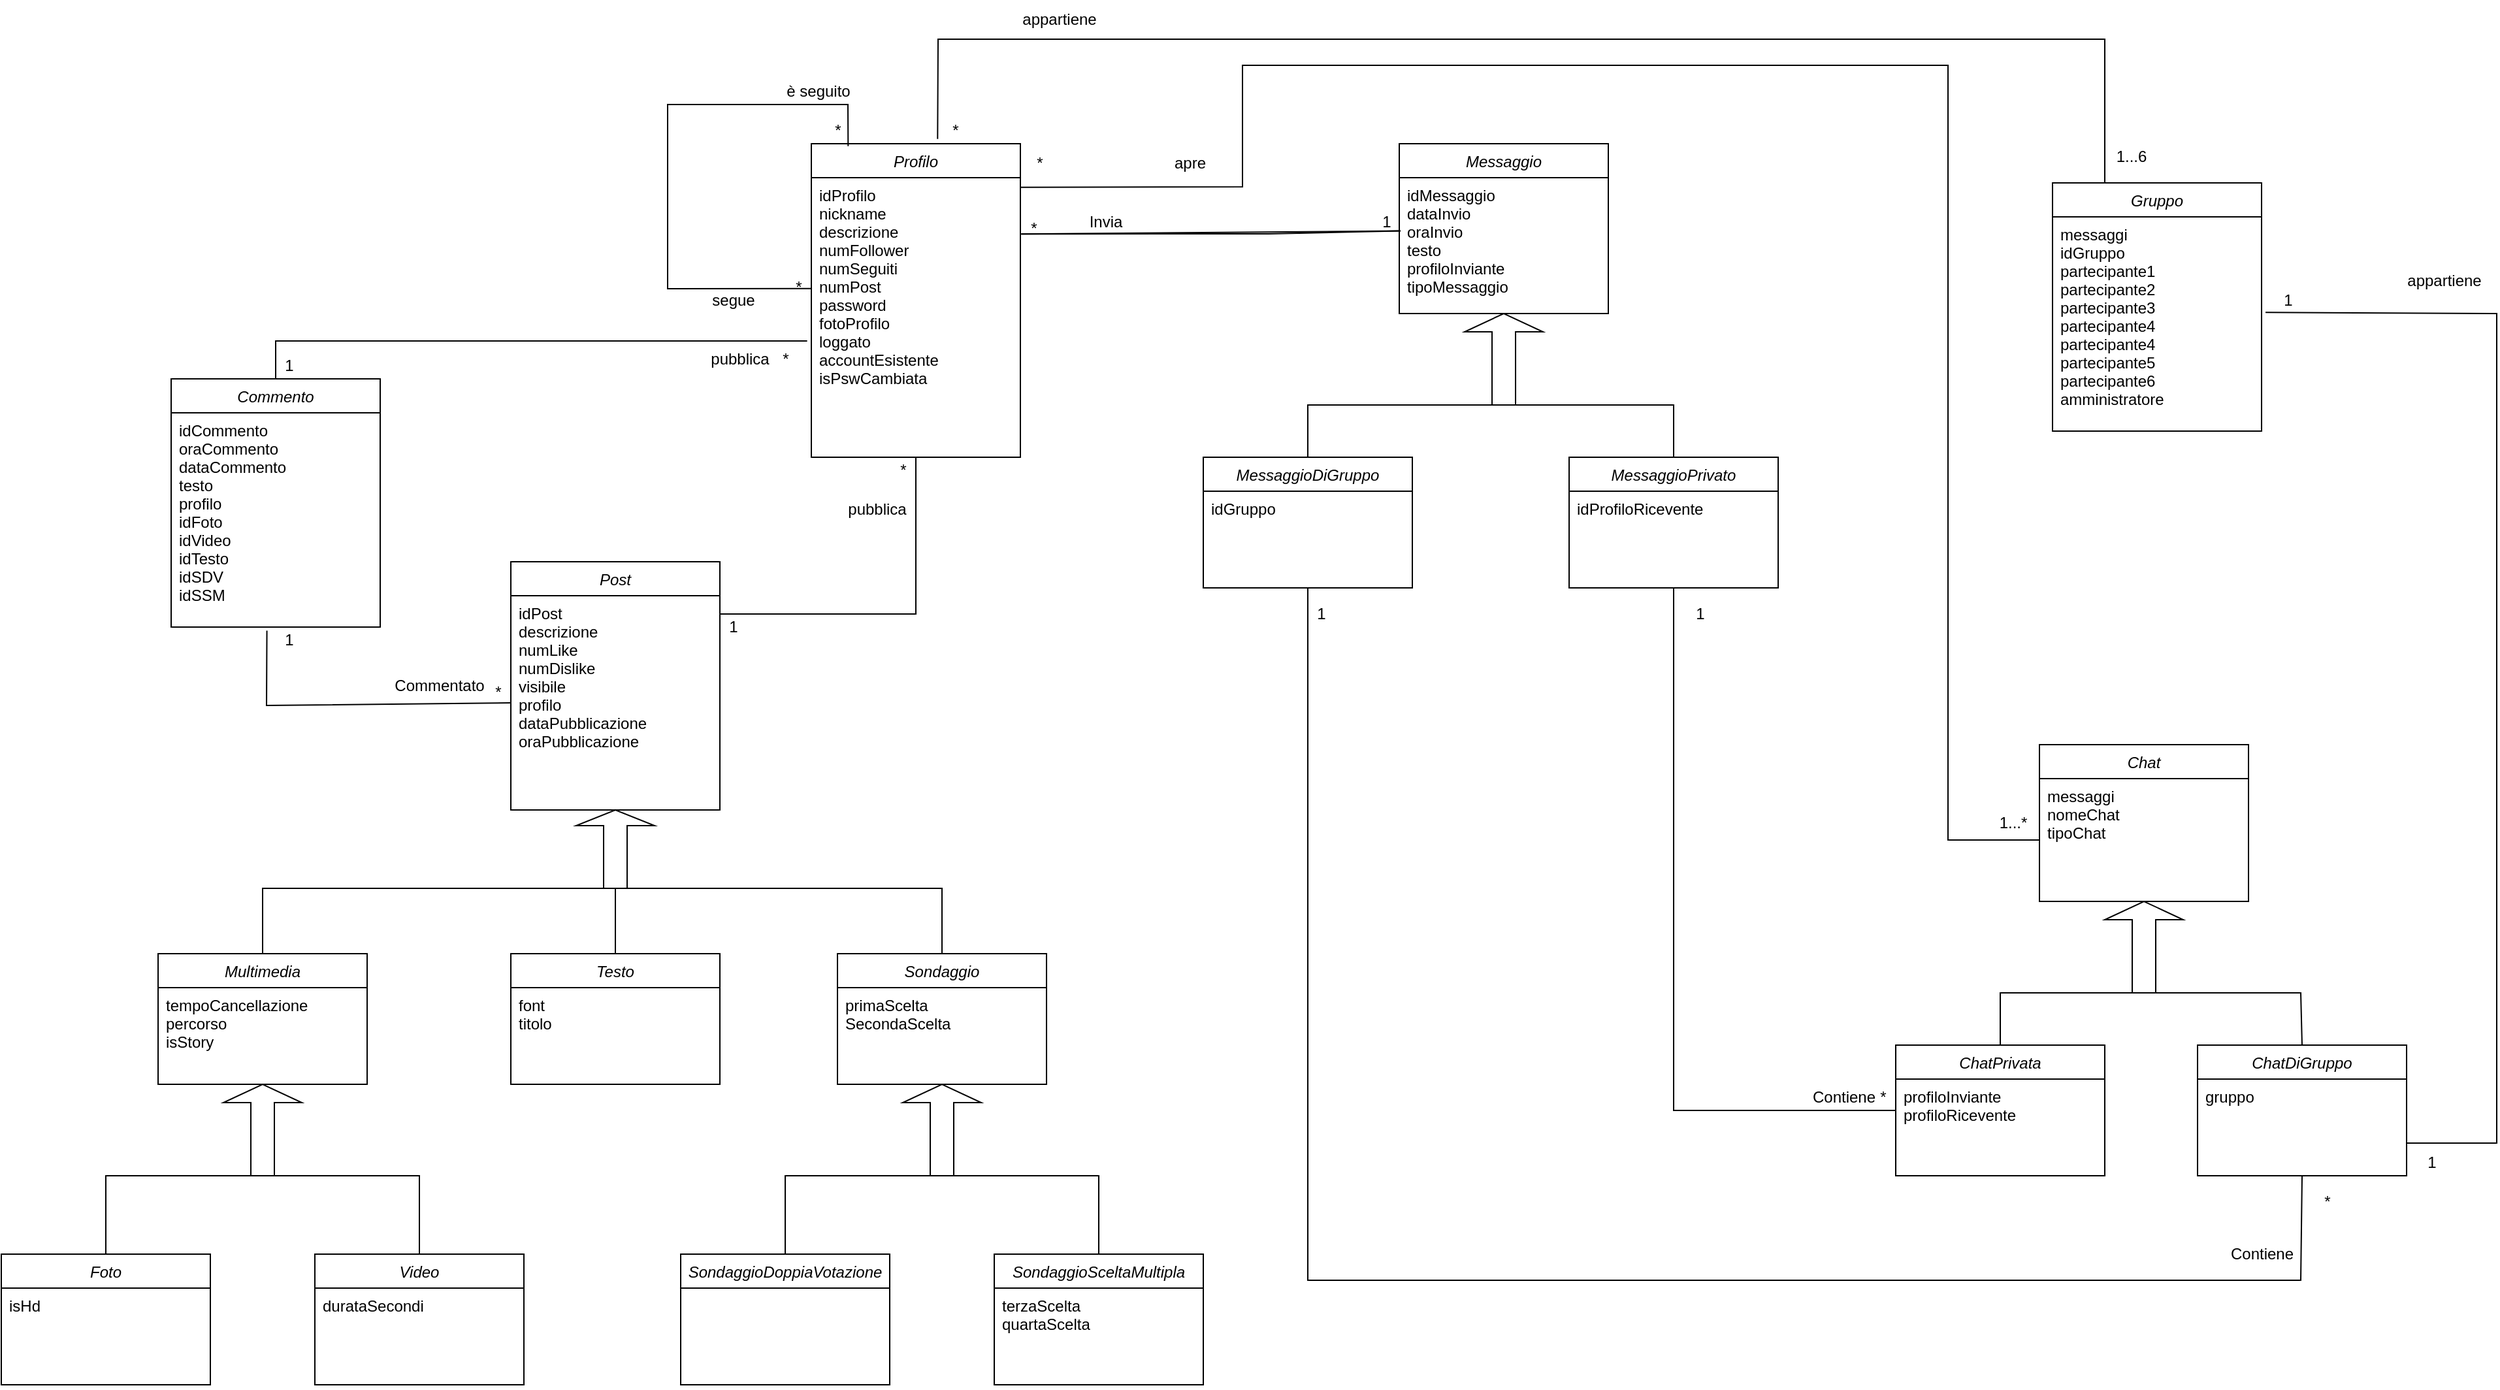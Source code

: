<mxfile version="19.0.3" type="device"><diagram id="C5RBs43oDa-KdzZeNtuy" name="Page-1"><mxGraphModel dx="3151" dy="2334" grid="1" gridSize="10" guides="1" tooltips="1" connect="1" arrows="1" fold="1" page="1" pageScale="1" pageWidth="827" pageHeight="1169" math="0" shadow="0"><root><mxCell id="WIyWlLk6GJQsqaUBKTNV-0"/><mxCell id="WIyWlLk6GJQsqaUBKTNV-1" parent="WIyWlLk6GJQsqaUBKTNV-0"/><mxCell id="L9ZK5BpT5b2au3I7sdgP-1" value="Profilo" style="swimlane;fontStyle=2;align=center;verticalAlign=top;childLayout=stackLayout;horizontal=1;startSize=26;horizontalStack=0;resizeParent=1;resizeLast=0;collapsible=1;marginBottom=0;rounded=0;shadow=0;strokeWidth=1;" parent="WIyWlLk6GJQsqaUBKTNV-1" vertex="1"><mxGeometry x="180" y="10" width="160" height="240" as="geometry"><mxRectangle x="230" y="140" width="160" height="26" as="alternateBounds"/></mxGeometry></mxCell><mxCell id="L9ZK5BpT5b2au3I7sdgP-2" value="idProfilo&#10;nickname&#10;descrizione&#10;numFollower&#10;numSeguiti&#10;numPost&#10;password&#10;fotoProfilo&#10;loggato&#10;accountEsistente&#10;isPswCambiata" style="text;align=left;verticalAlign=top;spacingLeft=4;spacingRight=4;overflow=hidden;rotatable=0;points=[[0,0.5],[1,0.5]];portConstraint=eastwest;" parent="L9ZK5BpT5b2au3I7sdgP-1" vertex="1"><mxGeometry y="26" width="160" height="164" as="geometry"/></mxCell><mxCell id="L9ZK5BpT5b2au3I7sdgP-4" value="Post" style="swimlane;fontStyle=2;align=center;verticalAlign=top;childLayout=stackLayout;horizontal=1;startSize=26;horizontalStack=0;resizeParent=1;resizeLast=0;collapsible=1;marginBottom=0;rounded=0;shadow=0;strokeWidth=1;" parent="WIyWlLk6GJQsqaUBKTNV-1" vertex="1"><mxGeometry x="-50" y="330" width="160" height="190" as="geometry"><mxRectangle x="230" y="140" width="160" height="26" as="alternateBounds"/></mxGeometry></mxCell><mxCell id="L9ZK5BpT5b2au3I7sdgP-5" value="idPost&#10;descrizione&#10;numLike&#10;numDislike&#10;visibile&#10;profilo&#10;dataPubblicazione&#10;oraPubblicazione&#10;" style="text;align=left;verticalAlign=top;spacingLeft=4;spacingRight=4;overflow=hidden;rotatable=0;points=[[0,0.5],[1,0.5]];portConstraint=eastwest;" parent="L9ZK5BpT5b2au3I7sdgP-4" vertex="1"><mxGeometry y="26" width="160" height="164" as="geometry"/></mxCell><mxCell id="L9ZK5BpT5b2au3I7sdgP-10" value="*" style="text;html=1;align=center;verticalAlign=middle;resizable=0;points=[];autosize=1;strokeColor=none;fillColor=none;hachureGap=4;" parent="WIyWlLk6GJQsqaUBKTNV-1" vertex="1"><mxGeometry x="160" y="110" width="20" height="20" as="geometry"/></mxCell><mxCell id="L9ZK5BpT5b2au3I7sdgP-12" value="pubblica" style="text;html=1;align=center;verticalAlign=middle;resizable=0;points=[];autosize=1;strokeColor=none;fillColor=none;hachureGap=4;" parent="WIyWlLk6GJQsqaUBKTNV-1" vertex="1"><mxGeometry x="200" y="280" width="60" height="20" as="geometry"/></mxCell><mxCell id="L9ZK5BpT5b2au3I7sdgP-13" value="*" style="text;html=1;align=center;verticalAlign=middle;resizable=0;points=[];autosize=1;strokeColor=none;fillColor=none;hachureGap=4;" parent="WIyWlLk6GJQsqaUBKTNV-1" vertex="1"><mxGeometry x="240" y="250" width="20" height="20" as="geometry"/></mxCell><mxCell id="L9ZK5BpT5b2au3I7sdgP-14" value="1" style="text;html=1;align=center;verticalAlign=middle;resizable=0;points=[];autosize=1;strokeColor=none;fillColor=none;hachureGap=4;" parent="WIyWlLk6GJQsqaUBKTNV-1" vertex="1"><mxGeometry x="110" y="370" width="20" height="20" as="geometry"/></mxCell><mxCell id="L9ZK5BpT5b2au3I7sdgP-16" value="segue" style="text;html=1;align=center;verticalAlign=middle;resizable=0;points=[];autosize=1;strokeColor=none;fillColor=none;" parent="WIyWlLk6GJQsqaUBKTNV-1" vertex="1"><mxGeometry x="95" y="120" width="50" height="20" as="geometry"/></mxCell><mxCell id="L9ZK5BpT5b2au3I7sdgP-17" value="" style="endArrow=none;html=1;rounded=0;exitX=0;exitY=0;exitDx=0;exitDy=0;exitPerimeter=0;entryX=0.5;entryY=1;entryDx=0;entryDy=0;" parent="WIyWlLk6GJQsqaUBKTNV-1" source="L9ZK5BpT5b2au3I7sdgP-14" target="L9ZK5BpT5b2au3I7sdgP-1" edge="1"><mxGeometry width="50" height="50" relative="1" as="geometry"><mxPoint x="390" y="270" as="sourcePoint"/><mxPoint x="440" y="220" as="targetPoint"/><Array as="points"><mxPoint x="260" y="370"/></Array></mxGeometry></mxCell><mxCell id="L9ZK5BpT5b2au3I7sdgP-25" value="" style="endArrow=none;html=1;rounded=0;exitX=1.004;exitY=0.263;exitDx=0;exitDy=0;exitPerimeter=0;entryX=0.006;entryY=0.434;entryDx=0;entryDy=0;entryPerimeter=0;" parent="WIyWlLk6GJQsqaUBKTNV-1" source="L9ZK5BpT5b2au3I7sdgP-2" target="L9ZK5BpT5b2au3I7sdgP-28" edge="1"><mxGeometry width="50" height="50" relative="1" as="geometry"><mxPoint x="390" y="270" as="sourcePoint"/><mxPoint x="440" y="80" as="targetPoint"/></mxGeometry></mxCell><mxCell id="L9ZK5BpT5b2au3I7sdgP-27" value="Messaggio" style="swimlane;fontStyle=2;align=center;verticalAlign=top;childLayout=stackLayout;horizontal=1;startSize=26;horizontalStack=0;resizeParent=1;resizeLast=0;collapsible=1;marginBottom=0;rounded=0;shadow=0;strokeWidth=1;" parent="WIyWlLk6GJQsqaUBKTNV-1" vertex="1"><mxGeometry x="630" y="10" width="160" height="130" as="geometry"><mxRectangle x="230" y="140" width="160" height="26" as="alternateBounds"/></mxGeometry></mxCell><mxCell id="L9ZK5BpT5b2au3I7sdgP-28" value="idMessaggio&#10;dataInvio&#10;oraInvio&#10;testo&#10;profiloInviante&#10;tipoMessaggio" style="text;align=left;verticalAlign=top;spacingLeft=4;spacingRight=4;overflow=hidden;rotatable=0;points=[[0,0.5],[1,0.5]];portConstraint=eastwest;" parent="L9ZK5BpT5b2au3I7sdgP-27" vertex="1"><mxGeometry y="26" width="160" height="94" as="geometry"/></mxCell><mxCell id="L9ZK5BpT5b2au3I7sdgP-29" value="*" style="text;html=1;align=center;verticalAlign=middle;resizable=0;points=[];autosize=1;strokeColor=none;fillColor=none;hachureGap=4;" parent="WIyWlLk6GJQsqaUBKTNV-1" vertex="1"><mxGeometry x="340" y="65" width="20" height="20" as="geometry"/></mxCell><mxCell id="L9ZK5BpT5b2au3I7sdgP-30" value="Invia" style="text;html=1;align=center;verticalAlign=middle;resizable=0;points=[];autosize=1;strokeColor=none;fillColor=none;" parent="WIyWlLk6GJQsqaUBKTNV-1" vertex="1"><mxGeometry x="385" y="60" width="40" height="20" as="geometry"/></mxCell><mxCell id="L9ZK5BpT5b2au3I7sdgP-31" value="1" style="text;html=1;align=center;verticalAlign=middle;resizable=0;points=[];autosize=1;strokeColor=none;fillColor=none;hachureGap=4;" parent="WIyWlLk6GJQsqaUBKTNV-1" vertex="1"><mxGeometry x="610" y="60" width="20" height="20" as="geometry"/></mxCell><mxCell id="L9ZK5BpT5b2au3I7sdgP-33" value="Chat" style="swimlane;fontStyle=2;align=center;verticalAlign=top;childLayout=stackLayout;horizontal=1;startSize=26;horizontalStack=0;resizeParent=1;resizeLast=0;collapsible=1;marginBottom=0;rounded=0;shadow=0;strokeWidth=1;" parent="WIyWlLk6GJQsqaUBKTNV-1" vertex="1"><mxGeometry x="1120" y="470" width="160" height="120" as="geometry"><mxRectangle x="230" y="140" width="160" height="26" as="alternateBounds"/></mxGeometry></mxCell><mxCell id="L9ZK5BpT5b2au3I7sdgP-34" value="messaggi&#10;nomeChat&#10;tipoChat" style="text;align=left;verticalAlign=top;spacingLeft=4;spacingRight=4;overflow=hidden;rotatable=0;points=[[0,0.5],[1,0.5]];portConstraint=eastwest;" parent="L9ZK5BpT5b2au3I7sdgP-33" vertex="1"><mxGeometry y="26" width="160" height="94" as="geometry"/></mxCell><mxCell id="L9ZK5BpT5b2au3I7sdgP-35" value="" style="endArrow=none;html=1;rounded=0;entryX=0.5;entryY=1;entryDx=0;entryDy=0;exitX=0.5;exitY=1;exitDx=0;exitDy=0;" parent="WIyWlLk6GJQsqaUBKTNV-1" source="3XFm41iDIctAV6OWXyv_-45" target="3XFm41iDIctAV6OWXyv_-35" edge="1"><mxGeometry width="50" height="50" relative="1" as="geometry"><mxPoint x="1330" y="880" as="sourcePoint"/><mxPoint x="560" y="450" as="targetPoint"/><Array as="points"><mxPoint x="1320" y="880"/><mxPoint x="560" y="880"/></Array></mxGeometry></mxCell><mxCell id="L9ZK5BpT5b2au3I7sdgP-37" value="1" style="text;html=1;align=center;verticalAlign=middle;resizable=0;points=[];autosize=1;strokeColor=none;fillColor=none;" parent="WIyWlLk6GJQsqaUBKTNV-1" vertex="1"><mxGeometry x="560" y="360" width="20" height="20" as="geometry"/></mxCell><mxCell id="L9ZK5BpT5b2au3I7sdgP-39" value="Gruppo" style="swimlane;fontStyle=2;align=center;verticalAlign=top;childLayout=stackLayout;horizontal=1;startSize=26;horizontalStack=0;resizeParent=1;resizeLast=0;collapsible=1;marginBottom=0;rounded=0;shadow=0;strokeWidth=1;" parent="WIyWlLk6GJQsqaUBKTNV-1" vertex="1"><mxGeometry x="1130" y="40" width="160" height="190" as="geometry"><mxRectangle x="230" y="140" width="160" height="26" as="alternateBounds"/></mxGeometry></mxCell><mxCell id="L9ZK5BpT5b2au3I7sdgP-40" value="messaggi&#10;idGruppo&#10;partecipante1&#10;partecipante2&#10;partecipante3&#10;partecipante4&#10;partecipante4&#10;partecipante5&#10;partecipante6&#10;amministratore" style="text;align=left;verticalAlign=top;spacingLeft=4;spacingRight=4;overflow=hidden;rotatable=0;points=[[0,0.5],[1,0.5]];portConstraint=eastwest;" parent="L9ZK5BpT5b2au3I7sdgP-39" vertex="1"><mxGeometry y="26" width="160" height="164" as="geometry"/></mxCell><mxCell id="L9ZK5BpT5b2au3I7sdgP-41" value="" style="endArrow=none;html=1;rounded=0;exitX=0.604;exitY=-0.015;exitDx=0;exitDy=0;exitPerimeter=0;entryX=0.25;entryY=0;entryDx=0;entryDy=0;" parent="WIyWlLk6GJQsqaUBKTNV-1" source="L9ZK5BpT5b2au3I7sdgP-1" target="L9ZK5BpT5b2au3I7sdgP-39" edge="1"><mxGeometry width="50" height="50" relative="1" as="geometry"><mxPoint x="350" y="270" as="sourcePoint"/><mxPoint x="890" y="-71.6" as="targetPoint"/><Array as="points"><mxPoint x="277" y="-70"/><mxPoint x="1170" y="-70"/></Array></mxGeometry></mxCell><mxCell id="L9ZK5BpT5b2au3I7sdgP-42" value="appartiene" style="text;html=1;strokeColor=none;fillColor=none;align=center;verticalAlign=middle;whiteSpace=wrap;rounded=0;" parent="WIyWlLk6GJQsqaUBKTNV-1" vertex="1"><mxGeometry x="340" y="-100" width="60" height="30" as="geometry"/></mxCell><mxCell id="L9ZK5BpT5b2au3I7sdgP-43" value="*" style="text;html=1;align=center;verticalAlign=middle;resizable=0;points=[];autosize=1;strokeColor=none;fillColor=none;" parent="WIyWlLk6GJQsqaUBKTNV-1" vertex="1"><mxGeometry x="280" y="-10" width="20" height="20" as="geometry"/></mxCell><mxCell id="L9ZK5BpT5b2au3I7sdgP-45" value="" style="endArrow=none;html=1;rounded=0;exitX=1;exitY=0.75;exitDx=0;exitDy=0;entryX=1.019;entryY=0.446;entryDx=0;entryDy=0;entryPerimeter=0;" parent="WIyWlLk6GJQsqaUBKTNV-1" source="3XFm41iDIctAV6OWXyv_-45" target="L9ZK5BpT5b2au3I7sdgP-40" edge="1"><mxGeometry width="50" height="50" relative="1" as="geometry"><mxPoint x="350" y="280" as="sourcePoint"/><mxPoint x="1310" y="130" as="targetPoint"/><Array as="points"><mxPoint x="1470" y="775"/><mxPoint x="1470" y="140"/></Array></mxGeometry></mxCell><mxCell id="L9ZK5BpT5b2au3I7sdgP-49" value="Foto" style="swimlane;fontStyle=2;align=center;verticalAlign=top;childLayout=stackLayout;horizontal=1;startSize=26;horizontalStack=0;resizeParent=1;resizeLast=0;collapsible=1;marginBottom=0;rounded=0;shadow=0;strokeWidth=1;" parent="WIyWlLk6GJQsqaUBKTNV-1" vertex="1"><mxGeometry x="-440" y="860" width="160" height="100" as="geometry"><mxRectangle x="230" y="140" width="160" height="26" as="alternateBounds"/></mxGeometry></mxCell><mxCell id="L9ZK5BpT5b2au3I7sdgP-50" value="isHd" style="text;align=left;verticalAlign=top;spacingLeft=4;spacingRight=4;overflow=hidden;rotatable=0;points=[[0,0.5],[1,0.5]];portConstraint=eastwest;" parent="L9ZK5BpT5b2au3I7sdgP-49" vertex="1"><mxGeometry y="26" width="160" height="74" as="geometry"/></mxCell><mxCell id="3XFm41iDIctAV6OWXyv_-0" value="Video" style="swimlane;fontStyle=2;align=center;verticalAlign=top;childLayout=stackLayout;horizontal=1;startSize=26;horizontalStack=0;resizeParent=1;resizeLast=0;collapsible=1;marginBottom=0;rounded=0;shadow=0;strokeWidth=1;" vertex="1" parent="WIyWlLk6GJQsqaUBKTNV-1"><mxGeometry x="-200" y="860" width="160" height="100" as="geometry"><mxRectangle x="230" y="140" width="160" height="26" as="alternateBounds"/></mxGeometry></mxCell><mxCell id="3XFm41iDIctAV6OWXyv_-1" value="durataSecondi" style="text;align=left;verticalAlign=top;spacingLeft=4;spacingRight=4;overflow=hidden;rotatable=0;points=[[0,0.5],[1,0.5]];portConstraint=eastwest;" vertex="1" parent="3XFm41iDIctAV6OWXyv_-0"><mxGeometry y="26" width="160" height="74" as="geometry"/></mxCell><mxCell id="3XFm41iDIctAV6OWXyv_-2" value="Multimedia" style="swimlane;fontStyle=2;align=center;verticalAlign=top;childLayout=stackLayout;horizontal=1;startSize=26;horizontalStack=0;resizeParent=1;resizeLast=0;collapsible=1;marginBottom=0;rounded=0;shadow=0;strokeWidth=1;" vertex="1" parent="WIyWlLk6GJQsqaUBKTNV-1"><mxGeometry x="-320" y="630" width="160" height="100" as="geometry"><mxRectangle x="230" y="140" width="160" height="26" as="alternateBounds"/></mxGeometry></mxCell><mxCell id="3XFm41iDIctAV6OWXyv_-3" value="tempoCancellazione&#10;percorso&#10;isStory" style="text;align=left;verticalAlign=top;spacingLeft=4;spacingRight=4;overflow=hidden;rotatable=0;points=[[0,0.5],[1,0.5]];portConstraint=eastwest;" vertex="1" parent="3XFm41iDIctAV6OWXyv_-2"><mxGeometry y="26" width="160" height="74" as="geometry"/></mxCell><mxCell id="3XFm41iDIctAV6OWXyv_-4" value="Testo" style="swimlane;fontStyle=2;align=center;verticalAlign=top;childLayout=stackLayout;horizontal=1;startSize=26;horizontalStack=0;resizeParent=1;resizeLast=0;collapsible=1;marginBottom=0;rounded=0;shadow=0;strokeWidth=1;" vertex="1" parent="WIyWlLk6GJQsqaUBKTNV-1"><mxGeometry x="-50" y="630" width="160" height="100" as="geometry"><mxRectangle x="230" y="140" width="160" height="26" as="alternateBounds"/></mxGeometry></mxCell><mxCell id="3XFm41iDIctAV6OWXyv_-5" value="font&#10;titolo" style="text;align=left;verticalAlign=top;spacingLeft=4;spacingRight=4;overflow=hidden;rotatable=0;points=[[0,0.5],[1,0.5]];portConstraint=eastwest;" vertex="1" parent="3XFm41iDIctAV6OWXyv_-4"><mxGeometry y="26" width="160" height="74" as="geometry"/></mxCell><mxCell id="3XFm41iDIctAV6OWXyv_-7" value="Sondaggio" style="swimlane;fontStyle=2;align=center;verticalAlign=top;childLayout=stackLayout;horizontal=1;startSize=26;horizontalStack=0;resizeParent=1;resizeLast=0;collapsible=1;marginBottom=0;rounded=0;shadow=0;strokeWidth=1;" vertex="1" parent="WIyWlLk6GJQsqaUBKTNV-1"><mxGeometry x="200" y="630" width="160" height="100" as="geometry"><mxRectangle x="230" y="140" width="160" height="26" as="alternateBounds"/></mxGeometry></mxCell><mxCell id="3XFm41iDIctAV6OWXyv_-8" value="primaScelta&#10;SecondaScelta&#10;" style="text;align=left;verticalAlign=top;spacingLeft=4;spacingRight=4;overflow=hidden;rotatable=0;points=[[0,0.5],[1,0.5]];portConstraint=eastwest;" vertex="1" parent="3XFm41iDIctAV6OWXyv_-7"><mxGeometry y="26" width="160" height="74" as="geometry"/></mxCell><mxCell id="3XFm41iDIctAV6OWXyv_-9" value="SondaggioDoppiaVotazione" style="swimlane;fontStyle=2;align=center;verticalAlign=top;childLayout=stackLayout;horizontal=1;startSize=26;horizontalStack=0;resizeParent=1;resizeLast=0;collapsible=1;marginBottom=0;rounded=0;shadow=0;strokeWidth=1;" vertex="1" parent="WIyWlLk6GJQsqaUBKTNV-1"><mxGeometry x="80" y="860" width="160" height="100" as="geometry"><mxRectangle x="230" y="140" width="160" height="26" as="alternateBounds"/></mxGeometry></mxCell><mxCell id="3XFm41iDIctAV6OWXyv_-11" value="SondaggioSceltaMultipla" style="swimlane;fontStyle=2;align=center;verticalAlign=top;childLayout=stackLayout;horizontal=1;startSize=26;horizontalStack=0;resizeParent=1;resizeLast=0;collapsible=1;marginBottom=0;rounded=0;shadow=0;strokeWidth=1;" vertex="1" parent="WIyWlLk6GJQsqaUBKTNV-1"><mxGeometry x="320" y="860" width="160" height="100" as="geometry"><mxRectangle x="230" y="140" width="160" height="26" as="alternateBounds"/></mxGeometry></mxCell><mxCell id="3XFm41iDIctAV6OWXyv_-12" value="terzaScelta&#10;quartaScelta" style="text;align=left;verticalAlign=top;spacingLeft=4;spacingRight=4;overflow=hidden;rotatable=0;points=[[0,0.5],[1,0.5]];portConstraint=eastwest;" vertex="1" parent="3XFm41iDIctAV6OWXyv_-11"><mxGeometry y="26" width="160" height="74" as="geometry"/></mxCell><mxCell id="3XFm41iDIctAV6OWXyv_-13" value="" style="endArrow=none;html=1;rounded=0;exitX=0.5;exitY=0;exitDx=0;exitDy=0;entryX=0.5;entryY=0;entryDx=0;entryDy=0;" edge="1" parent="WIyWlLk6GJQsqaUBKTNV-1" source="3XFm41iDIctAV6OWXyv_-2" target="3XFm41iDIctAV6OWXyv_-7"><mxGeometry width="50" height="50" relative="1" as="geometry"><mxPoint x="-240" y="560" as="sourcePoint"/><mxPoint x="280" y="560" as="targetPoint"/><Array as="points"><mxPoint x="-240" y="580"/><mxPoint x="280" y="580"/></Array></mxGeometry></mxCell><mxCell id="3XFm41iDIctAV6OWXyv_-20" value="" style="shape=singleArrow;direction=north;whiteSpace=wrap;html=1;" vertex="1" parent="WIyWlLk6GJQsqaUBKTNV-1"><mxGeometry y="520" width="60" height="60" as="geometry"/></mxCell><mxCell id="3XFm41iDIctAV6OWXyv_-21" value="" style="endArrow=none;html=1;rounded=0;exitX=0.5;exitY=0;exitDx=0;exitDy=0;" edge="1" parent="WIyWlLk6GJQsqaUBKTNV-1" source="3XFm41iDIctAV6OWXyv_-4" target="3XFm41iDIctAV6OWXyv_-20"><mxGeometry width="50" height="50" relative="1" as="geometry"><mxPoint x="30" y="600" as="sourcePoint"/><mxPoint x="30" y="560" as="targetPoint"/></mxGeometry></mxCell><mxCell id="3XFm41iDIctAV6OWXyv_-26" value="" style="endArrow=none;html=1;rounded=0;exitX=0.5;exitY=0;exitDx=0;exitDy=0;entryX=0.5;entryY=0;entryDx=0;entryDy=0;" edge="1" parent="WIyWlLk6GJQsqaUBKTNV-1" source="L9ZK5BpT5b2au3I7sdgP-49" target="3XFm41iDIctAV6OWXyv_-0"><mxGeometry width="50" height="50" relative="1" as="geometry"><mxPoint x="130" y="940" as="sourcePoint"/><mxPoint x="-90" y="790" as="targetPoint"/><Array as="points"><mxPoint x="-360" y="800"/><mxPoint x="-120" y="800"/></Array></mxGeometry></mxCell><mxCell id="3XFm41iDIctAV6OWXyv_-27" value="" style="shape=singleArrow;direction=north;whiteSpace=wrap;html=1;" vertex="1" parent="WIyWlLk6GJQsqaUBKTNV-1"><mxGeometry x="-270" y="730" width="60" height="70" as="geometry"/></mxCell><mxCell id="3XFm41iDIctAV6OWXyv_-28" value="" style="endArrow=none;html=1;rounded=0;exitX=0.5;exitY=0;exitDx=0;exitDy=0;entryX=0.5;entryY=0;entryDx=0;entryDy=0;" edge="1" parent="WIyWlLk6GJQsqaUBKTNV-1" source="3XFm41iDIctAV6OWXyv_-9" target="3XFm41iDIctAV6OWXyv_-11"><mxGeometry width="50" height="50" relative="1" as="geometry"><mxPoint x="170" y="850" as="sourcePoint"/><mxPoint x="420" y="850" as="targetPoint"/><Array as="points"><mxPoint x="160" y="800"/><mxPoint x="400" y="800"/></Array></mxGeometry></mxCell><mxCell id="3XFm41iDIctAV6OWXyv_-29" value="" style="shape=singleArrow;direction=north;whiteSpace=wrap;html=1;" vertex="1" parent="WIyWlLk6GJQsqaUBKTNV-1"><mxGeometry x="250" y="730" width="60" height="70" as="geometry"/></mxCell><mxCell id="3XFm41iDIctAV6OWXyv_-30" value="" style="endArrow=none;html=1;rounded=0;entryX=1.013;entryY=0.544;entryDx=0;entryDy=0;entryPerimeter=0;exitX=0.176;exitY=0.008;exitDx=0;exitDy=0;exitPerimeter=0;" edge="1" parent="WIyWlLk6GJQsqaUBKTNV-1" source="L9ZK5BpT5b2au3I7sdgP-1" target="L9ZK5BpT5b2au3I7sdgP-10"><mxGeometry width="50" height="50" relative="1" as="geometry"><mxPoint x="230" y="-20" as="sourcePoint"/><mxPoint x="360" y="110" as="targetPoint"/><Array as="points"><mxPoint x="208" y="-20"/><mxPoint x="70" y="-20"/><mxPoint x="70" y="121"/></Array></mxGeometry></mxCell><mxCell id="3XFm41iDIctAV6OWXyv_-33" value="*" style="text;html=1;align=center;verticalAlign=middle;resizable=0;points=[];autosize=1;strokeColor=none;fillColor=none;hachureGap=4;" vertex="1" parent="WIyWlLk6GJQsqaUBKTNV-1"><mxGeometry x="190" y="-10" width="20" height="20" as="geometry"/></mxCell><mxCell id="3XFm41iDIctAV6OWXyv_-34" value="è seguito" style="text;html=1;align=center;verticalAlign=middle;resizable=0;points=[];autosize=1;strokeColor=none;fillColor=none;" vertex="1" parent="WIyWlLk6GJQsqaUBKTNV-1"><mxGeometry x="155" y="-40" width="60" height="20" as="geometry"/></mxCell><mxCell id="3XFm41iDIctAV6OWXyv_-35" value="MessaggioDiGruppo" style="swimlane;fontStyle=2;align=center;verticalAlign=top;childLayout=stackLayout;horizontal=1;startSize=26;horizontalStack=0;resizeParent=1;resizeLast=0;collapsible=1;marginBottom=0;rounded=0;shadow=0;strokeWidth=1;" vertex="1" parent="WIyWlLk6GJQsqaUBKTNV-1"><mxGeometry x="480" y="250" width="160" height="100" as="geometry"><mxRectangle x="230" y="140" width="160" height="26" as="alternateBounds"/></mxGeometry></mxCell><mxCell id="3XFm41iDIctAV6OWXyv_-77" value="idGruppo" style="text;align=left;verticalAlign=top;spacingLeft=4;spacingRight=4;overflow=hidden;rotatable=0;points=[[0,0.5],[1,0.5]];portConstraint=eastwest;" vertex="1" parent="3XFm41iDIctAV6OWXyv_-35"><mxGeometry y="26" width="160" height="74" as="geometry"/></mxCell><mxCell id="3XFm41iDIctAV6OWXyv_-36" value="MessaggioPrivato" style="swimlane;fontStyle=2;align=center;verticalAlign=top;childLayout=stackLayout;horizontal=1;startSize=26;horizontalStack=0;resizeParent=1;resizeLast=0;collapsible=1;marginBottom=0;rounded=0;shadow=0;strokeWidth=1;" vertex="1" parent="WIyWlLk6GJQsqaUBKTNV-1"><mxGeometry x="760" y="250" width="160" height="100" as="geometry"><mxRectangle x="230" y="140" width="160" height="26" as="alternateBounds"/></mxGeometry></mxCell><mxCell id="3XFm41iDIctAV6OWXyv_-78" value="idProfiloRicevente" style="text;align=left;verticalAlign=top;spacingLeft=4;spacingRight=4;overflow=hidden;rotatable=0;points=[[0,0.5],[1,0.5]];portConstraint=eastwest;" vertex="1" parent="3XFm41iDIctAV6OWXyv_-36"><mxGeometry y="26" width="160" height="74" as="geometry"/></mxCell><mxCell id="3XFm41iDIctAV6OWXyv_-38" value="" style="endArrow=none;html=1;rounded=0;exitX=0.5;exitY=0;exitDx=0;exitDy=0;entryX=0.5;entryY=0;entryDx=0;entryDy=0;" edge="1" parent="WIyWlLk6GJQsqaUBKTNV-1" source="3XFm41iDIctAV6OWXyv_-35" target="3XFm41iDIctAV6OWXyv_-36"><mxGeometry width="50" height="50" relative="1" as="geometry"><mxPoint x="440" y="260" as="sourcePoint"/><mxPoint x="690" y="260" as="targetPoint"/><Array as="points"><mxPoint x="560" y="210"/><mxPoint x="840" y="210"/></Array></mxGeometry></mxCell><mxCell id="3XFm41iDIctAV6OWXyv_-39" value="" style="shape=singleArrow;direction=north;whiteSpace=wrap;html=1;" vertex="1" parent="WIyWlLk6GJQsqaUBKTNV-1"><mxGeometry x="680" y="140" width="60" height="70" as="geometry"/></mxCell><mxCell id="3XFm41iDIctAV6OWXyv_-42" value="1" style="text;html=1;align=center;verticalAlign=middle;resizable=0;points=[];autosize=1;strokeColor=none;fillColor=none;" vertex="1" parent="WIyWlLk6GJQsqaUBKTNV-1"><mxGeometry x="850" y="360" width="20" height="20" as="geometry"/></mxCell><mxCell id="3XFm41iDIctAV6OWXyv_-44" value="ChatPrivata" style="swimlane;fontStyle=2;align=center;verticalAlign=top;childLayout=stackLayout;horizontal=1;startSize=26;horizontalStack=0;resizeParent=1;resizeLast=0;collapsible=1;marginBottom=0;rounded=0;shadow=0;strokeWidth=1;" vertex="1" parent="WIyWlLk6GJQsqaUBKTNV-1"><mxGeometry x="1010" y="700" width="160" height="100" as="geometry"><mxRectangle x="230" y="140" width="160" height="26" as="alternateBounds"/></mxGeometry></mxCell><mxCell id="3XFm41iDIctAV6OWXyv_-82" value="profiloInviante&#10;profiloRicevente" style="text;align=left;verticalAlign=top;spacingLeft=4;spacingRight=4;overflow=hidden;rotatable=0;points=[[0,0.5],[1,0.5]];portConstraint=eastwest;" vertex="1" parent="3XFm41iDIctAV6OWXyv_-44"><mxGeometry y="26" width="160" height="74" as="geometry"/></mxCell><mxCell id="3XFm41iDIctAV6OWXyv_-45" value="ChatDiGruppo" style="swimlane;fontStyle=2;align=center;verticalAlign=top;childLayout=stackLayout;horizontal=1;startSize=26;horizontalStack=0;resizeParent=1;resizeLast=0;collapsible=1;marginBottom=0;rounded=0;shadow=0;strokeWidth=1;" vertex="1" parent="WIyWlLk6GJQsqaUBKTNV-1"><mxGeometry x="1241" y="700" width="160" height="100" as="geometry"><mxRectangle x="230" y="140" width="160" height="26" as="alternateBounds"/></mxGeometry></mxCell><mxCell id="3XFm41iDIctAV6OWXyv_-83" value="gruppo" style="text;align=left;verticalAlign=top;spacingLeft=4;spacingRight=4;overflow=hidden;rotatable=0;points=[[0,0.5],[1,0.5]];portConstraint=eastwest;" vertex="1" parent="3XFm41iDIctAV6OWXyv_-45"><mxGeometry y="26" width="160" height="74" as="geometry"/></mxCell><mxCell id="3XFm41iDIctAV6OWXyv_-47" value="" style="endArrow=none;html=1;rounded=0;exitX=0.5;exitY=0;exitDx=0;exitDy=0;entryX=0.5;entryY=0;entryDx=0;entryDy=0;" edge="1" parent="WIyWlLk6GJQsqaUBKTNV-1" source="3XFm41iDIctAV6OWXyv_-44" target="3XFm41iDIctAV6OWXyv_-45"><mxGeometry width="50" height="50" relative="1" as="geometry"><mxPoint x="450" y="270" as="sourcePoint"/><mxPoint x="700" y="270" as="targetPoint"/><Array as="points"><mxPoint x="1090" y="660"/><mxPoint x="1320" y="660"/></Array></mxGeometry></mxCell><mxCell id="3XFm41iDIctAV6OWXyv_-48" value="" style="shape=singleArrow;direction=north;whiteSpace=wrap;html=1;" vertex="1" parent="WIyWlLk6GJQsqaUBKTNV-1"><mxGeometry x="1170" y="590" width="60" height="70" as="geometry"/></mxCell><mxCell id="3XFm41iDIctAV6OWXyv_-50" value="" style="endArrow=none;html=1;rounded=0;entryX=0.5;entryY=1;entryDx=0;entryDy=0;exitX=0;exitY=0.5;exitDx=0;exitDy=0;" edge="1" parent="WIyWlLk6GJQsqaUBKTNV-1" source="3XFm41iDIctAV6OWXyv_-44" target="3XFm41iDIctAV6OWXyv_-36"><mxGeometry width="50" height="50" relative="1" as="geometry"><mxPoint x="850" y="780" as="sourcePoint"/><mxPoint x="1000" y="660" as="targetPoint"/><Array as="points"><mxPoint x="840" y="750"/></Array></mxGeometry></mxCell><mxCell id="3XFm41iDIctAV6OWXyv_-51" value="Contiene" style="text;html=1;align=center;verticalAlign=middle;resizable=0;points=[];autosize=1;strokeColor=none;fillColor=none;" vertex="1" parent="WIyWlLk6GJQsqaUBKTNV-1"><mxGeometry x="940" y="730" width="60" height="20" as="geometry"/></mxCell><mxCell id="3XFm41iDIctAV6OWXyv_-60" value="Contiene" style="text;html=1;align=center;verticalAlign=middle;resizable=0;points=[];autosize=1;strokeColor=none;fillColor=none;" vertex="1" parent="WIyWlLk6GJQsqaUBKTNV-1"><mxGeometry x="1260" y="850" width="60" height="20" as="geometry"/></mxCell><mxCell id="3XFm41iDIctAV6OWXyv_-61" value="*" style="text;html=1;align=center;verticalAlign=middle;resizable=0;points=[];autosize=1;strokeColor=none;fillColor=none;" vertex="1" parent="WIyWlLk6GJQsqaUBKTNV-1"><mxGeometry x="1330" y="810" width="20" height="20" as="geometry"/></mxCell><mxCell id="3XFm41iDIctAV6OWXyv_-62" value="*" style="text;html=1;align=center;verticalAlign=middle;resizable=0;points=[];autosize=1;strokeColor=none;fillColor=none;" vertex="1" parent="WIyWlLk6GJQsqaUBKTNV-1"><mxGeometry x="990" y="730" width="20" height="20" as="geometry"/></mxCell><mxCell id="3XFm41iDIctAV6OWXyv_-63" value="1...6" style="text;html=1;align=center;verticalAlign=middle;resizable=0;points=[];autosize=1;strokeColor=none;fillColor=none;" vertex="1" parent="WIyWlLk6GJQsqaUBKTNV-1"><mxGeometry x="1170" y="10" width="40" height="20" as="geometry"/></mxCell><mxCell id="3XFm41iDIctAV6OWXyv_-64" value="Commento" style="swimlane;fontStyle=2;align=center;verticalAlign=top;childLayout=stackLayout;horizontal=1;startSize=26;horizontalStack=0;resizeParent=1;resizeLast=0;collapsible=1;marginBottom=0;rounded=0;shadow=0;strokeWidth=1;" vertex="1" parent="WIyWlLk6GJQsqaUBKTNV-1"><mxGeometry x="-310" y="190" width="160" height="190" as="geometry"><mxRectangle x="230" y="140" width="160" height="26" as="alternateBounds"/></mxGeometry></mxCell><mxCell id="3XFm41iDIctAV6OWXyv_-65" value="idCommento&#10;oraCommento&#10;dataCommento&#10;testo&#10;profilo&#10;idFoto&#10;idVideo&#10;idTesto&#10;idSDV&#10;idSSM" style="text;align=left;verticalAlign=top;spacingLeft=4;spacingRight=4;overflow=hidden;rotatable=0;points=[[0,0.5],[1,0.5]];portConstraint=eastwest;" vertex="1" parent="3XFm41iDIctAV6OWXyv_-64"><mxGeometry y="26" width="160" height="164" as="geometry"/></mxCell><mxCell id="3XFm41iDIctAV6OWXyv_-66" value="" style="endArrow=none;html=1;rounded=0;exitX=0.5;exitY=0;exitDx=0;exitDy=0;entryX=-0.02;entryY=0.762;entryDx=0;entryDy=0;entryPerimeter=0;" edge="1" parent="WIyWlLk6GJQsqaUBKTNV-1" source="3XFm41iDIctAV6OWXyv_-64" target="L9ZK5BpT5b2au3I7sdgP-2"><mxGeometry width="50" height="50" relative="1" as="geometry"><mxPoint x="460" y="340" as="sourcePoint"/><mxPoint x="50" y="170" as="targetPoint"/><Array as="points"><mxPoint x="-230" y="161"/></Array></mxGeometry></mxCell><mxCell id="3XFm41iDIctAV6OWXyv_-67" value="*" style="text;html=1;align=center;verticalAlign=middle;resizable=0;points=[];autosize=1;strokeColor=none;fillColor=none;" vertex="1" parent="WIyWlLk6GJQsqaUBKTNV-1"><mxGeometry x="150" y="165" width="20" height="20" as="geometry"/></mxCell><mxCell id="3XFm41iDIctAV6OWXyv_-68" value="1" style="text;html=1;align=center;verticalAlign=middle;resizable=0;points=[];autosize=1;strokeColor=none;fillColor=none;" vertex="1" parent="WIyWlLk6GJQsqaUBKTNV-1"><mxGeometry x="-230" y="170" width="20" height="20" as="geometry"/></mxCell><mxCell id="3XFm41iDIctAV6OWXyv_-69" value="" style="endArrow=none;html=1;rounded=0;entryX=0.458;entryY=1.017;entryDx=0;entryDy=0;entryPerimeter=0;exitX=0;exitY=0.5;exitDx=0;exitDy=0;" edge="1" parent="WIyWlLk6GJQsqaUBKTNV-1" source="L9ZK5BpT5b2au3I7sdgP-5" target="3XFm41iDIctAV6OWXyv_-65"><mxGeometry width="50" height="50" relative="1" as="geometry"><mxPoint x="-237" y="440" as="sourcePoint"/><mxPoint x="200" y="330" as="targetPoint"/><Array as="points"><mxPoint x="-237" y="440"/></Array></mxGeometry></mxCell><mxCell id="3XFm41iDIctAV6OWXyv_-70" value="pubblica" style="text;html=1;align=center;verticalAlign=middle;resizable=0;points=[];autosize=1;strokeColor=none;fillColor=none;hachureGap=4;" vertex="1" parent="WIyWlLk6GJQsqaUBKTNV-1"><mxGeometry x="95" y="165" width="60" height="20" as="geometry"/></mxCell><mxCell id="3XFm41iDIctAV6OWXyv_-72" value="*" style="text;html=1;align=center;verticalAlign=middle;resizable=0;points=[];autosize=1;strokeColor=none;fillColor=none;" vertex="1" parent="WIyWlLk6GJQsqaUBKTNV-1"><mxGeometry x="-70" y="420" width="20" height="20" as="geometry"/></mxCell><mxCell id="3XFm41iDIctAV6OWXyv_-73" value="1" style="text;html=1;align=center;verticalAlign=middle;resizable=0;points=[];autosize=1;strokeColor=none;fillColor=none;" vertex="1" parent="WIyWlLk6GJQsqaUBKTNV-1"><mxGeometry x="-230" y="380" width="20" height="20" as="geometry"/></mxCell><mxCell id="3XFm41iDIctAV6OWXyv_-74" value="Commentato" style="text;html=1;align=center;verticalAlign=middle;resizable=0;points=[];autosize=1;strokeColor=none;fillColor=none;" vertex="1" parent="WIyWlLk6GJQsqaUBKTNV-1"><mxGeometry x="-145" y="415" width="80" height="20" as="geometry"/></mxCell><mxCell id="3XFm41iDIctAV6OWXyv_-79" value="appartiene" style="text;html=1;strokeColor=none;fillColor=none;align=center;verticalAlign=middle;whiteSpace=wrap;rounded=0;" vertex="1" parent="WIyWlLk6GJQsqaUBKTNV-1"><mxGeometry x="1400" y="100" width="60" height="30" as="geometry"/></mxCell><mxCell id="3XFm41iDIctAV6OWXyv_-80" value="1" style="text;html=1;align=center;verticalAlign=middle;resizable=0;points=[];autosize=1;strokeColor=none;fillColor=none;" vertex="1" parent="WIyWlLk6GJQsqaUBKTNV-1"><mxGeometry x="1410" y="780" width="20" height="20" as="geometry"/></mxCell><mxCell id="3XFm41iDIctAV6OWXyv_-81" value="1" style="text;html=1;align=center;verticalAlign=middle;resizable=0;points=[];autosize=1;strokeColor=none;fillColor=none;" vertex="1" parent="WIyWlLk6GJQsqaUBKTNV-1"><mxGeometry x="1300" y="120" width="20" height="20" as="geometry"/></mxCell><mxCell id="3XFm41iDIctAV6OWXyv_-84" value="" style="endArrow=none;html=1;rounded=0;entryX=0;entryY=0.5;entryDx=0;entryDy=0;exitX=1.002;exitY=0.045;exitDx=0;exitDy=0;exitPerimeter=0;" edge="1" parent="WIyWlLk6GJQsqaUBKTNV-1" source="L9ZK5BpT5b2au3I7sdgP-2" target="L9ZK5BpT5b2au3I7sdgP-34"><mxGeometry width="50" height="50" relative="1" as="geometry"><mxPoint x="370" y="-50" as="sourcePoint"/><mxPoint x="1060" y="360" as="targetPoint"/><Array as="points"><mxPoint x="510" y="43"/><mxPoint x="510" y="-50"/><mxPoint x="1050" y="-50"/><mxPoint x="1050" y="543"/></Array></mxGeometry></mxCell><mxCell id="3XFm41iDIctAV6OWXyv_-85" value="apre" style="text;html=1;strokeColor=none;fillColor=none;align=center;verticalAlign=middle;whiteSpace=wrap;rounded=0;" vertex="1" parent="WIyWlLk6GJQsqaUBKTNV-1"><mxGeometry x="440" y="10" width="60" height="30" as="geometry"/></mxCell><mxCell id="3XFm41iDIctAV6OWXyv_-86" value="*" style="text;html=1;strokeColor=none;fillColor=none;align=center;verticalAlign=middle;whiteSpace=wrap;rounded=0;" vertex="1" parent="WIyWlLk6GJQsqaUBKTNV-1"><mxGeometry x="325" y="10" width="60" height="30" as="geometry"/></mxCell><mxCell id="3XFm41iDIctAV6OWXyv_-88" value="1...*" style="text;html=1;strokeColor=none;fillColor=none;align=center;verticalAlign=middle;whiteSpace=wrap;rounded=0;" vertex="1" parent="WIyWlLk6GJQsqaUBKTNV-1"><mxGeometry x="1070" y="515" width="60" height="30" as="geometry"/></mxCell><mxCell id="3XFm41iDIctAV6OWXyv_-90" value="" style="endArrow=none;html=1;rounded=0;exitX=1.004;exitY=0.263;exitDx=0;exitDy=0;exitPerimeter=0;entryX=0.006;entryY=0.434;entryDx=0;entryDy=0;entryPerimeter=0;" edge="1" parent="WIyWlLk6GJQsqaUBKTNV-1" source="L9ZK5BpT5b2au3I7sdgP-2" target="L9ZK5BpT5b2au3I7sdgP-28"><mxGeometry width="50" height="50" relative="1" as="geometry"><mxPoint x="340.64" y="79.132" as="sourcePoint"/><mxPoint x="630.96" y="76.796" as="targetPoint"/><Array as="points"><mxPoint x="530" y="79"/></Array></mxGeometry></mxCell></root></mxGraphModel></diagram></mxfile>